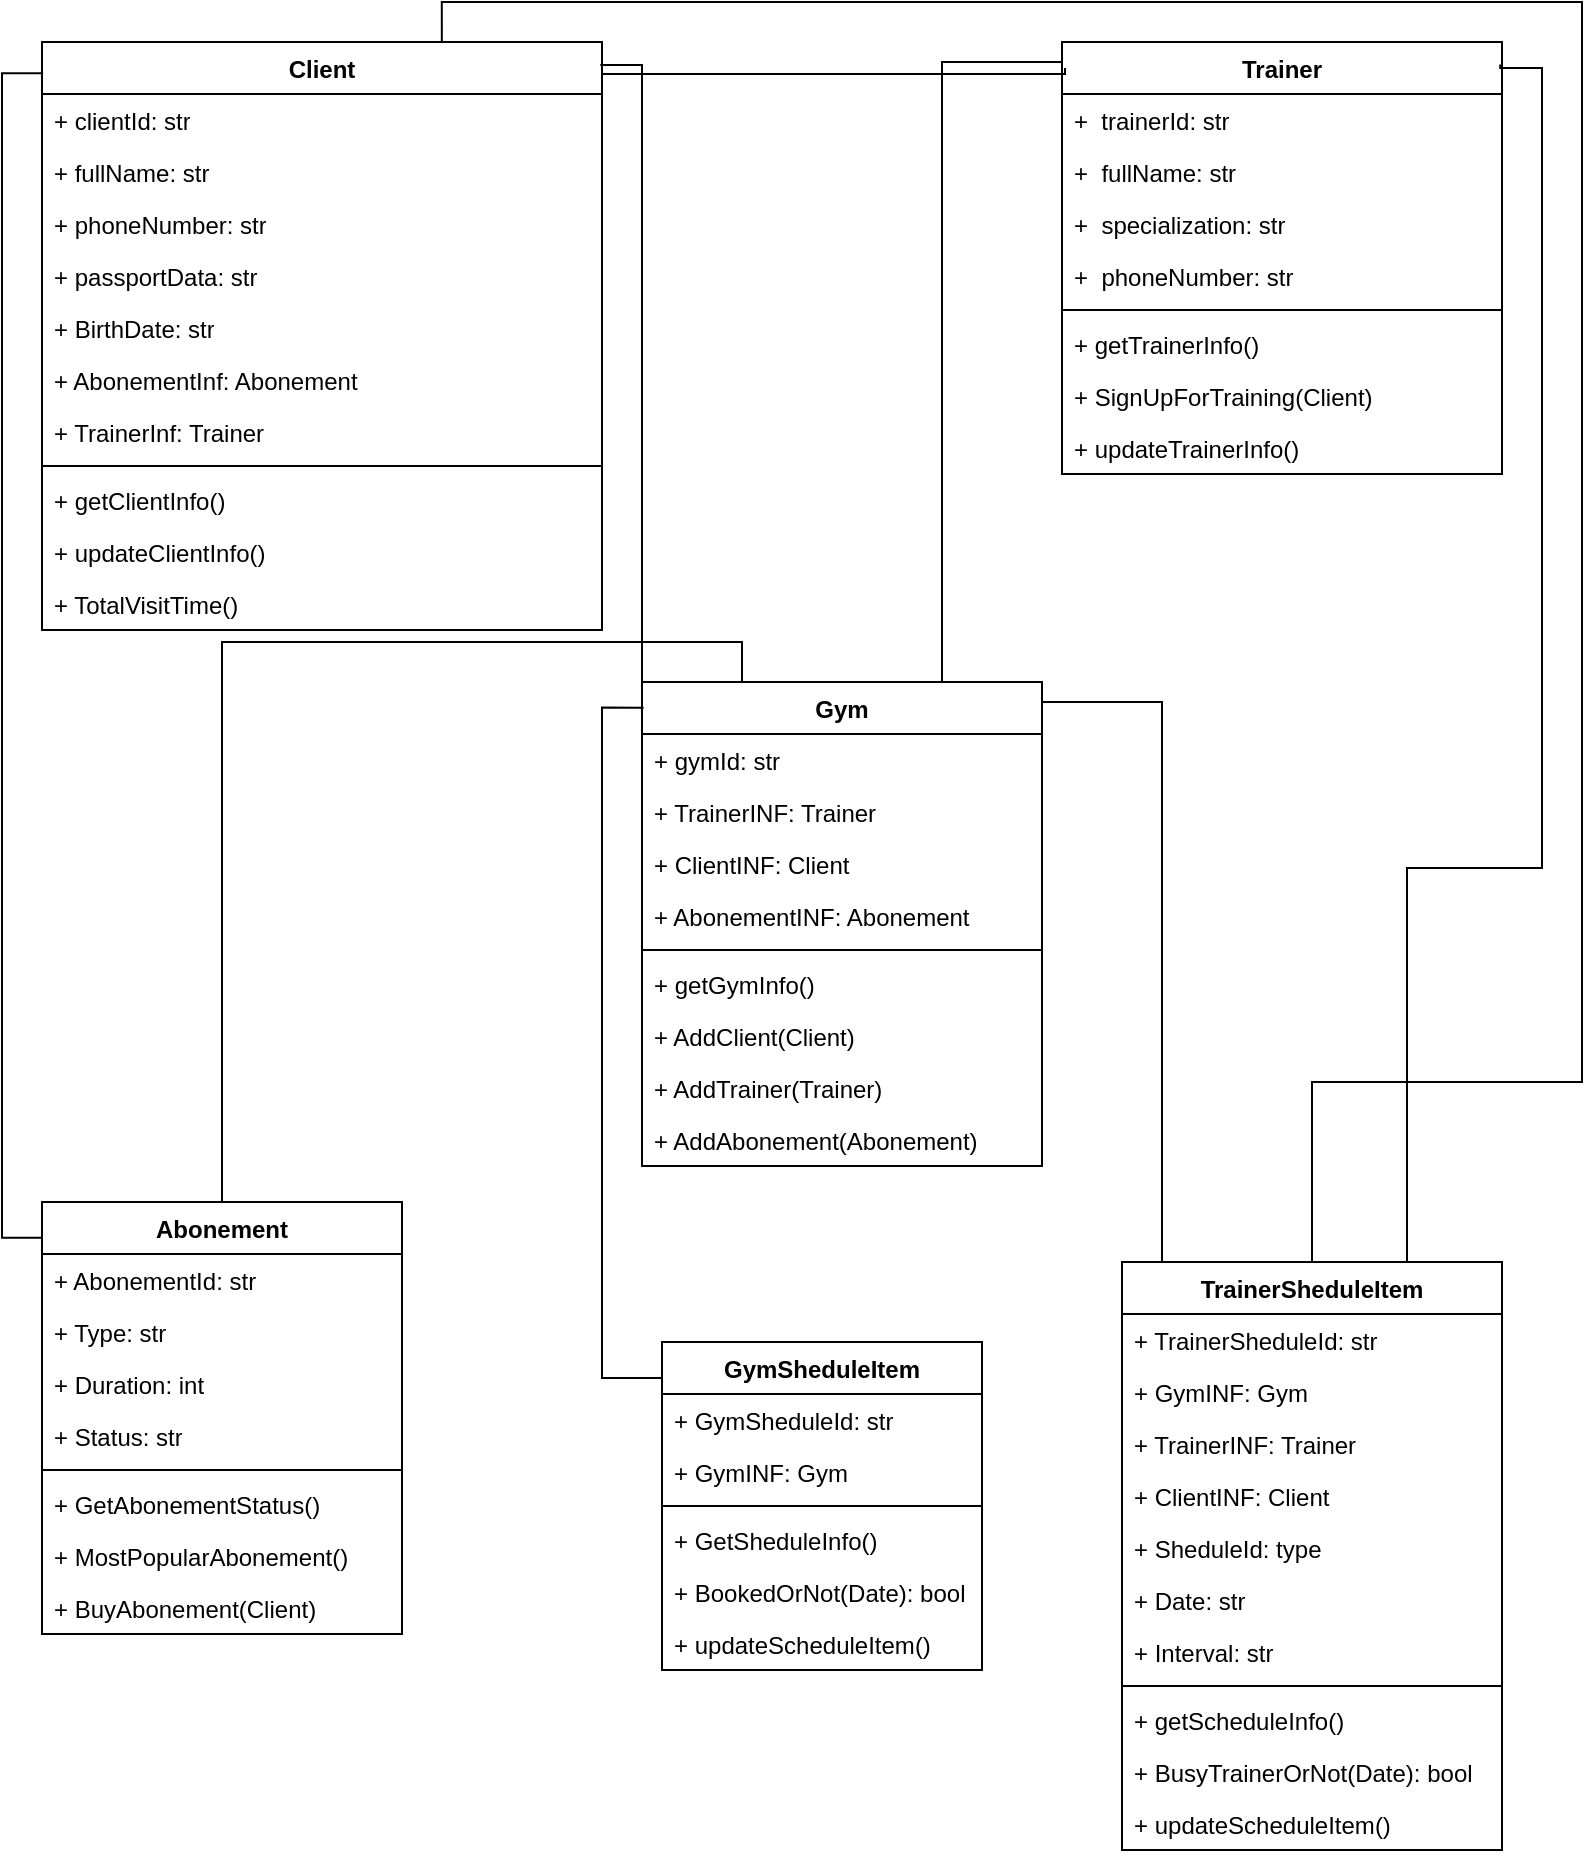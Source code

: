 <mxfile version="24.8.3">
  <diagram name="Страница — 1" id="o10jkfjnJLPMVUo0bZ9g">
    <mxGraphModel dx="1313" dy="709" grid="1" gridSize="10" guides="1" tooltips="1" connect="1" arrows="1" fold="1" page="1" pageScale="1" pageWidth="827" pageHeight="1169" math="0" shadow="0">
      <root>
        <mxCell id="0" />
        <mxCell id="1" parent="0" />
        <mxCell id="3WdKJ2-A0EZIa-9EbymD-1" value="Client" style="swimlane;fontStyle=1;align=center;verticalAlign=top;childLayout=stackLayout;horizontal=1;startSize=26;horizontalStack=0;resizeParent=1;resizeParentMax=0;resizeLast=0;collapsible=1;marginBottom=0;whiteSpace=wrap;html=1;" vertex="1" parent="1">
          <mxGeometry x="50" y="50" width="280" height="294" as="geometry" />
        </mxCell>
        <mxCell id="3WdKJ2-A0EZIa-9EbymD-2" value="+ clientId: str" style="text;strokeColor=none;fillColor=none;align=left;verticalAlign=top;spacingLeft=4;spacingRight=4;overflow=hidden;rotatable=0;points=[[0,0.5],[1,0.5]];portConstraint=eastwest;whiteSpace=wrap;html=1;" vertex="1" parent="3WdKJ2-A0EZIa-9EbymD-1">
          <mxGeometry y="26" width="280" height="26" as="geometry" />
        </mxCell>
        <mxCell id="3WdKJ2-A0EZIa-9EbymD-5" value="+ fullName: str" style="text;strokeColor=none;fillColor=none;align=left;verticalAlign=top;spacingLeft=4;spacingRight=4;overflow=hidden;rotatable=0;points=[[0,0.5],[1,0.5]];portConstraint=eastwest;whiteSpace=wrap;html=1;" vertex="1" parent="3WdKJ2-A0EZIa-9EbymD-1">
          <mxGeometry y="52" width="280" height="26" as="geometry" />
        </mxCell>
        <mxCell id="3WdKJ2-A0EZIa-9EbymD-6" value="+ phoneNumber: str" style="text;strokeColor=none;fillColor=none;align=left;verticalAlign=top;spacingLeft=4;spacingRight=4;overflow=hidden;rotatable=0;points=[[0,0.5],[1,0.5]];portConstraint=eastwest;whiteSpace=wrap;html=1;" vertex="1" parent="3WdKJ2-A0EZIa-9EbymD-1">
          <mxGeometry y="78" width="280" height="26" as="geometry" />
        </mxCell>
        <mxCell id="3WdKJ2-A0EZIa-9EbymD-7" value="+ passportData: str" style="text;strokeColor=none;fillColor=none;align=left;verticalAlign=top;spacingLeft=4;spacingRight=4;overflow=hidden;rotatable=0;points=[[0,0.5],[1,0.5]];portConstraint=eastwest;whiteSpace=wrap;html=1;" vertex="1" parent="3WdKJ2-A0EZIa-9EbymD-1">
          <mxGeometry y="104" width="280" height="26" as="geometry" />
        </mxCell>
        <mxCell id="3WdKJ2-A0EZIa-9EbymD-8" value="+ BirthDate: str" style="text;strokeColor=none;fillColor=none;align=left;verticalAlign=top;spacingLeft=4;spacingRight=4;overflow=hidden;rotatable=0;points=[[0,0.5],[1,0.5]];portConstraint=eastwest;whiteSpace=wrap;html=1;" vertex="1" parent="3WdKJ2-A0EZIa-9EbymD-1">
          <mxGeometry y="130" width="280" height="26" as="geometry" />
        </mxCell>
        <mxCell id="3WdKJ2-A0EZIa-9EbymD-11" value="+ AbonementInf: Abonement" style="text;strokeColor=none;fillColor=none;align=left;verticalAlign=top;spacingLeft=4;spacingRight=4;overflow=hidden;rotatable=0;points=[[0,0.5],[1,0.5]];portConstraint=eastwest;whiteSpace=wrap;html=1;" vertex="1" parent="3WdKJ2-A0EZIa-9EbymD-1">
          <mxGeometry y="156" width="280" height="26" as="geometry" />
        </mxCell>
        <mxCell id="3WdKJ2-A0EZIa-9EbymD-16" value="+ TrainerInf: Trainer" style="text;strokeColor=none;fillColor=none;align=left;verticalAlign=top;spacingLeft=4;spacingRight=4;overflow=hidden;rotatable=0;points=[[0,0.5],[1,0.5]];portConstraint=eastwest;whiteSpace=wrap;html=1;" vertex="1" parent="3WdKJ2-A0EZIa-9EbymD-1">
          <mxGeometry y="182" width="280" height="26" as="geometry" />
        </mxCell>
        <mxCell id="3WdKJ2-A0EZIa-9EbymD-3" value="" style="line;strokeWidth=1;fillColor=none;align=left;verticalAlign=middle;spacingTop=-1;spacingLeft=3;spacingRight=3;rotatable=0;labelPosition=right;points=[];portConstraint=eastwest;strokeColor=inherit;" vertex="1" parent="3WdKJ2-A0EZIa-9EbymD-1">
          <mxGeometry y="208" width="280" height="8" as="geometry" />
        </mxCell>
        <mxCell id="3WdKJ2-A0EZIa-9EbymD-4" value="+&amp;nbsp;&lt;span style=&quot;background-color: transparent; color: inherit; font-family: inherit; font-size: inherit; font-weight: inherit;&quot;&gt;getClientInfo()&lt;/span&gt;" style="text;strokeColor=none;fillColor=none;align=left;verticalAlign=top;spacingLeft=4;spacingRight=4;overflow=hidden;rotatable=0;points=[[0,0.5],[1,0.5]];portConstraint=eastwest;whiteSpace=wrap;html=1;" vertex="1" parent="3WdKJ2-A0EZIa-9EbymD-1">
          <mxGeometry y="216" width="280" height="26" as="geometry" />
        </mxCell>
        <mxCell id="3WdKJ2-A0EZIa-9EbymD-10" value="+&amp;nbsp;&lt;span style=&quot;background-color: transparent; color: inherit; font-family: inherit; font-size: inherit; font-weight: inherit;&quot;&gt;updateClientInfo()&lt;/span&gt;" style="text;strokeColor=none;fillColor=none;align=left;verticalAlign=top;spacingLeft=4;spacingRight=4;overflow=hidden;rotatable=0;points=[[0,0.5],[1,0.5]];portConstraint=eastwest;whiteSpace=wrap;html=1;" vertex="1" parent="3WdKJ2-A0EZIa-9EbymD-1">
          <mxGeometry y="242" width="280" height="26" as="geometry" />
        </mxCell>
        <mxCell id="3WdKJ2-A0EZIa-9EbymD-42" value="+ TotalVisitTime&lt;span style=&quot;background-color: transparent; color: inherit; font-family: inherit; font-size: inherit; font-weight: inherit;&quot;&gt;()&lt;/span&gt;" style="text;strokeColor=none;fillColor=none;align=left;verticalAlign=top;spacingLeft=4;spacingRight=4;overflow=hidden;rotatable=0;points=[[0,0.5],[1,0.5]];portConstraint=eastwest;whiteSpace=wrap;html=1;" vertex="1" parent="3WdKJ2-A0EZIa-9EbymD-1">
          <mxGeometry y="268" width="280" height="26" as="geometry" />
        </mxCell>
        <mxCell id="3WdKJ2-A0EZIa-9EbymD-68" style="edgeStyle=orthogonalEdgeStyle;rounded=0;orthogonalLoop=1;jettySize=auto;html=1;exitX=0.25;exitY=0;exitDx=0;exitDy=0;entryX=0.5;entryY=0;entryDx=0;entryDy=0;endArrow=none;endFill=0;" edge="1" parent="1" source="3WdKJ2-A0EZIa-9EbymD-12" target="3WdKJ2-A0EZIa-9EbymD-33">
          <mxGeometry relative="1" as="geometry" />
        </mxCell>
        <mxCell id="3WdKJ2-A0EZIa-9EbymD-72" style="edgeStyle=orthogonalEdgeStyle;rounded=0;orthogonalLoop=1;jettySize=auto;html=1;exitX=0.75;exitY=0;exitDx=0;exitDy=0;endArrow=none;endFill=0;" edge="1" parent="1" source="3WdKJ2-A0EZIa-9EbymD-12">
          <mxGeometry relative="1" as="geometry">
            <mxPoint x="560" y="60" as="targetPoint" />
            <Array as="points">
              <mxPoint x="500" y="60" />
            </Array>
          </mxGeometry>
        </mxCell>
        <mxCell id="3WdKJ2-A0EZIa-9EbymD-12" value="Gym" style="swimlane;fontStyle=1;align=center;verticalAlign=top;childLayout=stackLayout;horizontal=1;startSize=26;horizontalStack=0;resizeParent=1;resizeParentMax=0;resizeLast=0;collapsible=1;marginBottom=0;whiteSpace=wrap;html=1;" vertex="1" parent="1">
          <mxGeometry x="350" y="370" width="200" height="242" as="geometry" />
        </mxCell>
        <mxCell id="3WdKJ2-A0EZIa-9EbymD-28" value="+ gymId: str" style="text;strokeColor=none;fillColor=none;align=left;verticalAlign=top;spacingLeft=4;spacingRight=4;overflow=hidden;rotatable=0;points=[[0,0.5],[1,0.5]];portConstraint=eastwest;whiteSpace=wrap;html=1;" vertex="1" parent="3WdKJ2-A0EZIa-9EbymD-12">
          <mxGeometry y="26" width="200" height="26" as="geometry" />
        </mxCell>
        <mxCell id="3WdKJ2-A0EZIa-9EbymD-13" value="+ TrainerINF: Trainer" style="text;strokeColor=none;fillColor=none;align=left;verticalAlign=top;spacingLeft=4;spacingRight=4;overflow=hidden;rotatable=0;points=[[0,0.5],[1,0.5]];portConstraint=eastwest;whiteSpace=wrap;html=1;" vertex="1" parent="3WdKJ2-A0EZIa-9EbymD-12">
          <mxGeometry y="52" width="200" height="26" as="geometry" />
        </mxCell>
        <mxCell id="3WdKJ2-A0EZIa-9EbymD-27" value="+ ClientINF: Client" style="text;strokeColor=none;fillColor=none;align=left;verticalAlign=top;spacingLeft=4;spacingRight=4;overflow=hidden;rotatable=0;points=[[0,0.5],[1,0.5]];portConstraint=eastwest;whiteSpace=wrap;html=1;" vertex="1" parent="3WdKJ2-A0EZIa-9EbymD-12">
          <mxGeometry y="78" width="200" height="26" as="geometry" />
        </mxCell>
        <mxCell id="3WdKJ2-A0EZIa-9EbymD-26" value="+ AbonementINF: Abonement" style="text;strokeColor=none;fillColor=none;align=left;verticalAlign=top;spacingLeft=4;spacingRight=4;overflow=hidden;rotatable=0;points=[[0,0.5],[1,0.5]];portConstraint=eastwest;whiteSpace=wrap;html=1;" vertex="1" parent="3WdKJ2-A0EZIa-9EbymD-12">
          <mxGeometry y="104" width="200" height="26" as="geometry" />
        </mxCell>
        <mxCell id="3WdKJ2-A0EZIa-9EbymD-14" value="" style="line;strokeWidth=1;fillColor=none;align=left;verticalAlign=middle;spacingTop=-1;spacingLeft=3;spacingRight=3;rotatable=0;labelPosition=right;points=[];portConstraint=eastwest;strokeColor=inherit;" vertex="1" parent="3WdKJ2-A0EZIa-9EbymD-12">
          <mxGeometry y="130" width="200" height="8" as="geometry" />
        </mxCell>
        <mxCell id="3WdKJ2-A0EZIa-9EbymD-15" value="+&amp;nbsp;&lt;span style=&quot;background-color: transparent; color: inherit; font-family: inherit; font-size: inherit; font-weight: inherit;&quot;&gt;getGymInfo()&lt;/span&gt;" style="text;strokeColor=none;fillColor=none;align=left;verticalAlign=top;spacingLeft=4;spacingRight=4;overflow=hidden;rotatable=0;points=[[0,0.5],[1,0.5]];portConstraint=eastwest;whiteSpace=wrap;html=1;" vertex="1" parent="3WdKJ2-A0EZIa-9EbymD-12">
          <mxGeometry y="138" width="200" height="26" as="geometry" />
        </mxCell>
        <mxCell id="3WdKJ2-A0EZIa-9EbymD-29" value="+ AddClient&lt;span style=&quot;background-color: transparent; color: inherit; font-family: inherit; font-size: inherit; font-weight: inherit;&quot;&gt;(Client)&lt;/span&gt;" style="text;strokeColor=none;fillColor=none;align=left;verticalAlign=top;spacingLeft=4;spacingRight=4;overflow=hidden;rotatable=0;points=[[0,0.5],[1,0.5]];portConstraint=eastwest;whiteSpace=wrap;html=1;" vertex="1" parent="3WdKJ2-A0EZIa-9EbymD-12">
          <mxGeometry y="164" width="200" height="26" as="geometry" />
        </mxCell>
        <mxCell id="3WdKJ2-A0EZIa-9EbymD-31" value="+ AddTrainer&lt;span style=&quot;color: inherit; font-family: inherit; font-size: inherit; font-weight: inherit; background-color: transparent;&quot;&gt;(Trainer)&lt;/span&gt;" style="text;strokeColor=none;fillColor=none;align=left;verticalAlign=top;spacingLeft=4;spacingRight=4;overflow=hidden;rotatable=0;points=[[0,0.5],[1,0.5]];portConstraint=eastwest;whiteSpace=wrap;html=1;" vertex="1" parent="3WdKJ2-A0EZIa-9EbymD-12">
          <mxGeometry y="190" width="200" height="26" as="geometry" />
        </mxCell>
        <mxCell id="3WdKJ2-A0EZIa-9EbymD-30" value="+ AddAbonement&lt;span style=&quot;background-color: transparent; color: inherit; font-family: inherit; font-size: inherit; font-weight: inherit;&quot;&gt;(Abonement)&lt;/span&gt;" style="text;strokeColor=none;fillColor=none;align=left;verticalAlign=top;spacingLeft=4;spacingRight=4;overflow=hidden;rotatable=0;points=[[0,0.5],[1,0.5]];portConstraint=eastwest;whiteSpace=wrap;html=1;" vertex="1" parent="3WdKJ2-A0EZIa-9EbymD-12">
          <mxGeometry y="216" width="200" height="26" as="geometry" />
        </mxCell>
        <mxCell id="3WdKJ2-A0EZIa-9EbymD-17" value="Trainer" style="swimlane;fontStyle=1;align=center;verticalAlign=top;childLayout=stackLayout;horizontal=1;startSize=26;horizontalStack=0;resizeParent=1;resizeParentMax=0;resizeLast=0;collapsible=1;marginBottom=0;whiteSpace=wrap;html=1;" vertex="1" parent="1">
          <mxGeometry x="560" y="50" width="220" height="216" as="geometry" />
        </mxCell>
        <mxCell id="3WdKJ2-A0EZIa-9EbymD-18" value="+&amp;nbsp;&lt;span style=&quot;background-color: transparent; color: inherit; font-family: inherit; font-size: inherit; font-weight: inherit;&quot;&gt; trainerId&lt;/span&gt;&lt;span style=&quot;background-color: initial;&quot;&gt;: str&lt;/span&gt;" style="text;strokeColor=none;fillColor=none;align=left;verticalAlign=top;spacingLeft=4;spacingRight=4;overflow=hidden;rotatable=0;points=[[0,0.5],[1,0.5]];portConstraint=eastwest;whiteSpace=wrap;html=1;" vertex="1" parent="3WdKJ2-A0EZIa-9EbymD-17">
          <mxGeometry y="26" width="220" height="26" as="geometry" />
        </mxCell>
        <mxCell id="3WdKJ2-A0EZIa-9EbymD-21" value="+&amp;nbsp;&lt;span style=&quot;background-color: transparent; color: inherit; font-family: inherit; font-size: inherit; font-weight: inherit;&quot;&gt;&amp;nbsp;&lt;/span&gt;&lt;span style=&quot;background-color: transparent; color: inherit; font-family: inherit; font-size: inherit; font-weight: inherit;&quot;&gt;fullName&lt;/span&gt;&lt;span style=&quot;background-color: initial;&quot;&gt;: str&lt;/span&gt;" style="text;strokeColor=none;fillColor=none;align=left;verticalAlign=top;spacingLeft=4;spacingRight=4;overflow=hidden;rotatable=0;points=[[0,0.5],[1,0.5]];portConstraint=eastwest;whiteSpace=wrap;html=1;" vertex="1" parent="3WdKJ2-A0EZIa-9EbymD-17">
          <mxGeometry y="52" width="220" height="26" as="geometry" />
        </mxCell>
        <mxCell id="3WdKJ2-A0EZIa-9EbymD-22" value="+&amp;nbsp;&lt;span style=&quot;background-color: transparent; color: inherit; font-family: inherit; font-size: inherit; font-weight: inherit;&quot;&gt;&amp;nbsp;&lt;/span&gt;&lt;span style=&quot;background-color: transparent; color: inherit; font-family: inherit; font-size: inherit; font-weight: inherit;&quot;&gt;specialization&lt;/span&gt;&lt;span style=&quot;background-color: initial;&quot;&gt;: str&lt;/span&gt;" style="text;strokeColor=none;fillColor=none;align=left;verticalAlign=top;spacingLeft=4;spacingRight=4;overflow=hidden;rotatable=0;points=[[0,0.5],[1,0.5]];portConstraint=eastwest;whiteSpace=wrap;html=1;" vertex="1" parent="3WdKJ2-A0EZIa-9EbymD-17">
          <mxGeometry y="78" width="220" height="26" as="geometry" />
        </mxCell>
        <mxCell id="3WdKJ2-A0EZIa-9EbymD-23" value="+&amp;nbsp;&lt;span style=&quot;background-color: transparent; color: inherit; font-family: inherit; font-size: inherit; font-weight: inherit;&quot;&gt;&amp;nbsp;&lt;/span&gt;&lt;span style=&quot;background-color: transparent; color: inherit; font-family: inherit; font-size: inherit; font-weight: inherit;&quot;&gt;phoneNumber&lt;/span&gt;&lt;span style=&quot;background-color: initial;&quot;&gt;: str&lt;/span&gt;" style="text;strokeColor=none;fillColor=none;align=left;verticalAlign=top;spacingLeft=4;spacingRight=4;overflow=hidden;rotatable=0;points=[[0,0.5],[1,0.5]];portConstraint=eastwest;whiteSpace=wrap;html=1;" vertex="1" parent="3WdKJ2-A0EZIa-9EbymD-17">
          <mxGeometry y="104" width="220" height="26" as="geometry" />
        </mxCell>
        <mxCell id="3WdKJ2-A0EZIa-9EbymD-19" value="" style="line;strokeWidth=1;fillColor=none;align=left;verticalAlign=middle;spacingTop=-1;spacingLeft=3;spacingRight=3;rotatable=0;labelPosition=right;points=[];portConstraint=eastwest;strokeColor=inherit;" vertex="1" parent="3WdKJ2-A0EZIa-9EbymD-17">
          <mxGeometry y="130" width="220" height="8" as="geometry" />
        </mxCell>
        <mxCell id="3WdKJ2-A0EZIa-9EbymD-20" value="+&amp;nbsp;&lt;span style=&quot;background-color: transparent; color: inherit; font-family: inherit; font-size: inherit; font-weight: inherit;&quot;&gt;getTrainerInfo()&lt;/span&gt;" style="text;strokeColor=none;fillColor=none;align=left;verticalAlign=top;spacingLeft=4;spacingRight=4;overflow=hidden;rotatable=0;points=[[0,0.5],[1,0.5]];portConstraint=eastwest;whiteSpace=wrap;html=1;" vertex="1" parent="3WdKJ2-A0EZIa-9EbymD-17">
          <mxGeometry y="138" width="220" height="26" as="geometry" />
        </mxCell>
        <mxCell id="3WdKJ2-A0EZIa-9EbymD-24" value="+ SignUpForTraining(Client)" style="text;strokeColor=none;fillColor=none;align=left;verticalAlign=top;spacingLeft=4;spacingRight=4;overflow=hidden;rotatable=0;points=[[0,0.5],[1,0.5]];portConstraint=eastwest;whiteSpace=wrap;html=1;" vertex="1" parent="3WdKJ2-A0EZIa-9EbymD-17">
          <mxGeometry y="164" width="220" height="26" as="geometry" />
        </mxCell>
        <mxCell id="3WdKJ2-A0EZIa-9EbymD-25" value="+&amp;nbsp;&lt;span style=&quot;background-color: transparent; color: inherit; font-family: inherit; font-size: inherit; font-weight: inherit;&quot;&gt;updateTrainerInfo()&lt;/span&gt;" style="text;strokeColor=none;fillColor=none;align=left;verticalAlign=top;spacingLeft=4;spacingRight=4;overflow=hidden;rotatable=0;points=[[0,0.5],[1,0.5]];portConstraint=eastwest;whiteSpace=wrap;html=1;" vertex="1" parent="3WdKJ2-A0EZIa-9EbymD-17">
          <mxGeometry y="190" width="220" height="26" as="geometry" />
        </mxCell>
        <mxCell id="3WdKJ2-A0EZIa-9EbymD-33" value="Abonement" style="swimlane;fontStyle=1;align=center;verticalAlign=top;childLayout=stackLayout;horizontal=1;startSize=26;horizontalStack=0;resizeParent=1;resizeParentMax=0;resizeLast=0;collapsible=1;marginBottom=0;whiteSpace=wrap;html=1;" vertex="1" parent="1">
          <mxGeometry x="50" y="630" width="180" height="216" as="geometry" />
        </mxCell>
        <mxCell id="3WdKJ2-A0EZIa-9EbymD-34" value="+ AbonementId: str" style="text;strokeColor=none;fillColor=none;align=left;verticalAlign=top;spacingLeft=4;spacingRight=4;overflow=hidden;rotatable=0;points=[[0,0.5],[1,0.5]];portConstraint=eastwest;whiteSpace=wrap;html=1;" vertex="1" parent="3WdKJ2-A0EZIa-9EbymD-33">
          <mxGeometry y="26" width="180" height="26" as="geometry" />
        </mxCell>
        <mxCell id="3WdKJ2-A0EZIa-9EbymD-37" value="+ Type&lt;span style=&quot;color: rgba(0, 0, 0, 0); font-family: monospace; font-size: 0px; text-wrap: nowrap;&quot;&gt;%3CmxGraphModel%3E%3Croot%3E%3CmxCell%20id%3D%220%22%2F%3E%3CmxCell%20id%3D%221%22%20parent%3D%220%22%2F%3E%3CmxCell%20id%3D%222%22%20value%3D%22%2B%20AbonementId%3A%20str%22%20style%3D%22text%3BstrokeColor%3Dnone%3BfillColor%3Dnone%3Balign%3Dleft%3BverticalAlign%3Dtop%3BspacingLeft%3D4%3BspacingRight%3D4%3Boverflow%3Dhidden%3Brotatable%3D0%3Bpoints%3D%5B%5B0%2C0.5%5D%2C%5B1%2C0.5%5D%5D%3BportConstraint%3Deastwest%3BwhiteSpace%3Dwrap%3Bhtml%3D1%3B%22%20vertex%3D%221%22%20parent%3D%221%22%3E%3CmxGeometry%20x%3D%22160%22%20y%3D%22596%22%20width%3D%22160%22%20height%3D%2226%22%20as%3D%22geometry%22%2F%3E%3C%2FmxCell%3E%3C%2Froot%3E%3C%2FmxGraphModel%3E&lt;/span&gt;: str" style="text;strokeColor=none;fillColor=none;align=left;verticalAlign=top;spacingLeft=4;spacingRight=4;overflow=hidden;rotatable=0;points=[[0,0.5],[1,0.5]];portConstraint=eastwest;whiteSpace=wrap;html=1;" vertex="1" parent="3WdKJ2-A0EZIa-9EbymD-33">
          <mxGeometry y="52" width="180" height="26" as="geometry" />
        </mxCell>
        <mxCell id="3WdKJ2-A0EZIa-9EbymD-38" value="+ Duration: int" style="text;strokeColor=none;fillColor=none;align=left;verticalAlign=top;spacingLeft=4;spacingRight=4;overflow=hidden;rotatable=0;points=[[0,0.5],[1,0.5]];portConstraint=eastwest;whiteSpace=wrap;html=1;" vertex="1" parent="3WdKJ2-A0EZIa-9EbymD-33">
          <mxGeometry y="78" width="180" height="26" as="geometry" />
        </mxCell>
        <mxCell id="3WdKJ2-A0EZIa-9EbymD-39" value="+ Status: str" style="text;strokeColor=none;fillColor=none;align=left;verticalAlign=top;spacingLeft=4;spacingRight=4;overflow=hidden;rotatable=0;points=[[0,0.5],[1,0.5]];portConstraint=eastwest;whiteSpace=wrap;html=1;" vertex="1" parent="3WdKJ2-A0EZIa-9EbymD-33">
          <mxGeometry y="104" width="180" height="26" as="geometry" />
        </mxCell>
        <mxCell id="3WdKJ2-A0EZIa-9EbymD-35" value="" style="line;strokeWidth=1;fillColor=none;align=left;verticalAlign=middle;spacingTop=-1;spacingLeft=3;spacingRight=3;rotatable=0;labelPosition=right;points=[];portConstraint=eastwest;strokeColor=inherit;" vertex="1" parent="3WdKJ2-A0EZIa-9EbymD-33">
          <mxGeometry y="130" width="180" height="8" as="geometry" />
        </mxCell>
        <mxCell id="3WdKJ2-A0EZIa-9EbymD-36" value="+ GetAbonementStatus()" style="text;strokeColor=none;fillColor=none;align=left;verticalAlign=top;spacingLeft=4;spacingRight=4;overflow=hidden;rotatable=0;points=[[0,0.5],[1,0.5]];portConstraint=eastwest;whiteSpace=wrap;html=1;" vertex="1" parent="3WdKJ2-A0EZIa-9EbymD-33">
          <mxGeometry y="138" width="180" height="26" as="geometry" />
        </mxCell>
        <mxCell id="3WdKJ2-A0EZIa-9EbymD-40" value="+ MostPopularAbonement()" style="text;strokeColor=none;fillColor=none;align=left;verticalAlign=top;spacingLeft=4;spacingRight=4;overflow=hidden;rotatable=0;points=[[0,0.5],[1,0.5]];portConstraint=eastwest;whiteSpace=wrap;html=1;" vertex="1" parent="3WdKJ2-A0EZIa-9EbymD-33">
          <mxGeometry y="164" width="180" height="26" as="geometry" />
        </mxCell>
        <mxCell id="3WdKJ2-A0EZIa-9EbymD-41" value="+ BuyAbonement(Client)" style="text;strokeColor=none;fillColor=none;align=left;verticalAlign=top;spacingLeft=4;spacingRight=4;overflow=hidden;rotatable=0;points=[[0,0.5],[1,0.5]];portConstraint=eastwest;whiteSpace=wrap;html=1;" vertex="1" parent="3WdKJ2-A0EZIa-9EbymD-33">
          <mxGeometry y="190" width="180" height="26" as="geometry" />
        </mxCell>
        <mxCell id="3WdKJ2-A0EZIa-9EbymD-69" style="edgeStyle=orthogonalEdgeStyle;rounded=0;orthogonalLoop=1;jettySize=auto;html=1;exitX=0;exitY=0;exitDx=0;exitDy=0;entryX=1;entryY=0;entryDx=0;entryDy=0;endArrow=none;endFill=0;" edge="1" parent="1" source="3WdKJ2-A0EZIa-9EbymD-43" target="3WdKJ2-A0EZIa-9EbymD-12">
          <mxGeometry relative="1" as="geometry">
            <Array as="points">
              <mxPoint x="610" y="660" />
              <mxPoint x="610" y="380" />
              <mxPoint x="550" y="380" />
            </Array>
          </mxGeometry>
        </mxCell>
        <mxCell id="3WdKJ2-A0EZIa-9EbymD-71" style="edgeStyle=orthogonalEdgeStyle;rounded=0;orthogonalLoop=1;jettySize=auto;html=1;exitX=0.75;exitY=0;exitDx=0;exitDy=0;endArrow=none;endFill=0;entryX=0.996;entryY=0.052;entryDx=0;entryDy=0;entryPerimeter=0;" edge="1" parent="1" source="3WdKJ2-A0EZIa-9EbymD-43" target="3WdKJ2-A0EZIa-9EbymD-17">
          <mxGeometry relative="1" as="geometry">
            <mxPoint x="810" y="60" as="targetPoint" />
            <Array as="points">
              <mxPoint x="733" y="463" />
              <mxPoint x="800" y="463" />
              <mxPoint x="800" y="63" />
              <mxPoint x="779" y="63" />
            </Array>
          </mxGeometry>
        </mxCell>
        <mxCell id="3WdKJ2-A0EZIa-9EbymD-43" value="TrainerSheduleItem" style="swimlane;fontStyle=1;align=center;verticalAlign=top;childLayout=stackLayout;horizontal=1;startSize=26;horizontalStack=0;resizeParent=1;resizeParentMax=0;resizeLast=0;collapsible=1;marginBottom=0;whiteSpace=wrap;html=1;" vertex="1" parent="1">
          <mxGeometry x="590" y="660" width="190" height="294" as="geometry" />
        </mxCell>
        <mxCell id="3WdKJ2-A0EZIa-9EbymD-47" value="+ TrainerSheduleId: str" style="text;strokeColor=none;fillColor=none;align=left;verticalAlign=top;spacingLeft=4;spacingRight=4;overflow=hidden;rotatable=0;points=[[0,0.5],[1,0.5]];portConstraint=eastwest;whiteSpace=wrap;html=1;" vertex="1" parent="3WdKJ2-A0EZIa-9EbymD-43">
          <mxGeometry y="26" width="190" height="26" as="geometry" />
        </mxCell>
        <mxCell id="3WdKJ2-A0EZIa-9EbymD-50" value="+ GymINF: Gym" style="text;strokeColor=none;fillColor=none;align=left;verticalAlign=top;spacingLeft=4;spacingRight=4;overflow=hidden;rotatable=0;points=[[0,0.5],[1,0.5]];portConstraint=eastwest;whiteSpace=wrap;html=1;" vertex="1" parent="3WdKJ2-A0EZIa-9EbymD-43">
          <mxGeometry y="52" width="190" height="26" as="geometry" />
        </mxCell>
        <mxCell id="3WdKJ2-A0EZIa-9EbymD-49" value="+ TrainerINF: Trainer" style="text;strokeColor=none;fillColor=none;align=left;verticalAlign=top;spacingLeft=4;spacingRight=4;overflow=hidden;rotatable=0;points=[[0,0.5],[1,0.5]];portConstraint=eastwest;whiteSpace=wrap;html=1;" vertex="1" parent="3WdKJ2-A0EZIa-9EbymD-43">
          <mxGeometry y="78" width="190" height="26" as="geometry" />
        </mxCell>
        <mxCell id="3WdKJ2-A0EZIa-9EbymD-48" value="+ ClientINF: Client" style="text;strokeColor=none;fillColor=none;align=left;verticalAlign=top;spacingLeft=4;spacingRight=4;overflow=hidden;rotatable=0;points=[[0,0.5],[1,0.5]];portConstraint=eastwest;whiteSpace=wrap;html=1;" vertex="1" parent="3WdKJ2-A0EZIa-9EbymD-43">
          <mxGeometry y="104" width="190" height="26" as="geometry" />
        </mxCell>
        <mxCell id="3WdKJ2-A0EZIa-9EbymD-44" value="+ SheduleId: type" style="text;strokeColor=none;fillColor=none;align=left;verticalAlign=top;spacingLeft=4;spacingRight=4;overflow=hidden;rotatable=0;points=[[0,0.5],[1,0.5]];portConstraint=eastwest;whiteSpace=wrap;html=1;" vertex="1" parent="3WdKJ2-A0EZIa-9EbymD-43">
          <mxGeometry y="130" width="190" height="26" as="geometry" />
        </mxCell>
        <mxCell id="3WdKJ2-A0EZIa-9EbymD-51" value="+ Date: str&lt;span style=&quot;color: rgba(0, 0, 0, 0); font-family: monospace; font-size: 0px; text-wrap: nowrap;&quot;&gt;%3CmxGraphModel%3E%3Croot%3E%3CmxCell%20id%3D%220%22%2F%3E%3CmxCell%20id%3D%221%22%20parent%3D%220%22%2F%3E%3CmxCell%20id%3D%222%22%20value%3D%22%2B%20SheduleId%3A%20type%22%20style%3D%22text%3BstrokeColor%3Dnone%3BfillColor%3Dnone%3Balign%3Dleft%3BverticalAlign%3Dtop%3BspacingLeft%3D4%3BspacingRight%3D4%3Boverflow%3Dhidden%3Brotatable%3D0%3Bpoints%3D%5B%5B0%2C0.5%5D%2C%5B1%2C0.5%5D%5D%3BportConstraint%3Deastwest%3BwhiteSpace%3Dwrap%3Bhtml%3D1%3B%22%20vertex%3D%221%22%20parent%3D%221%22%3E%3CmxGeometry%20x%3D%22620%22%20y%3D%22750%22%20width%3D%22160%22%20height%3D%2226%22%20as%3D%22geometry%22%2F%3E%3C%2FmxCell%3E%3C%2Froot%3E%3C%2FmxGraphModel%3E&lt;/span&gt;&lt;span style=&quot;color: rgba(0, 0, 0, 0); font-family: monospace; font-size: 0px; text-wrap: nowrap;&quot;&gt;%3CmxGraphModel%3E%3Croot%3E%3CmxCell%20id%3D%220%22%2F%3E%3CmxCell%20id%3D%221%22%20parent%3D%220%22%2F%3E%3CmxCell%20id%3D%222%22%20value%3D%22%2B%20SheduleId%3A%20type%22%20style%3D%22text%3BstrokeColor%3Dnone%3BfillColor%3Dnone%3Balign%3Dleft%3BverticalAlign%3Dtop%3BspacingLeft%3D4%3BspacingRight%3D4%3Boverflow%3Dhidden%3Brotatable%3D0%3Bpoints%3D%5B%5B0%2C0.5%5D%2C%5B1%2C0.5%5D%5D%3BportConstraint%3Deastwest%3BwhiteSpace%3Dwrap%3Bhtml%3D1%3B%22%20vertex%3D%221%22%20parent%3D%221%22%3E%3CmxGeometry%20x%3D%22620%22%20y%3D%22750%22%20width%3D%22160%22%20height%3D%2226%22%20as%3D%22geometry%22%2F%3E%3C%2FmxCell%3E%3C%2Froot%3E%3C%2FmxGraphModel%3E&lt;/span&gt;" style="text;strokeColor=none;fillColor=none;align=left;verticalAlign=top;spacingLeft=4;spacingRight=4;overflow=hidden;rotatable=0;points=[[0,0.5],[1,0.5]];portConstraint=eastwest;whiteSpace=wrap;html=1;" vertex="1" parent="3WdKJ2-A0EZIa-9EbymD-43">
          <mxGeometry y="156" width="190" height="26" as="geometry" />
        </mxCell>
        <mxCell id="3WdKJ2-A0EZIa-9EbymD-52" value="+ Interval: str" style="text;strokeColor=none;fillColor=none;align=left;verticalAlign=top;spacingLeft=4;spacingRight=4;overflow=hidden;rotatable=0;points=[[0,0.5],[1,0.5]];portConstraint=eastwest;whiteSpace=wrap;html=1;" vertex="1" parent="3WdKJ2-A0EZIa-9EbymD-43">
          <mxGeometry y="182" width="190" height="26" as="geometry" />
        </mxCell>
        <mxCell id="3WdKJ2-A0EZIa-9EbymD-45" value="" style="line;strokeWidth=1;fillColor=none;align=left;verticalAlign=middle;spacingTop=-1;spacingLeft=3;spacingRight=3;rotatable=0;labelPosition=right;points=[];portConstraint=eastwest;strokeColor=inherit;" vertex="1" parent="3WdKJ2-A0EZIa-9EbymD-43">
          <mxGeometry y="208" width="190" height="8" as="geometry" />
        </mxCell>
        <mxCell id="3WdKJ2-A0EZIa-9EbymD-46" value="+&amp;nbsp;&lt;span style=&quot;background-color: transparent; color: inherit; font-family: inherit; font-size: inherit; font-weight: inherit;&quot;&gt;getScheduleInfo()&lt;/span&gt;" style="text;strokeColor=none;fillColor=none;align=left;verticalAlign=top;spacingLeft=4;spacingRight=4;overflow=hidden;rotatable=0;points=[[0,0.5],[1,0.5]];portConstraint=eastwest;whiteSpace=wrap;html=1;" vertex="1" parent="3WdKJ2-A0EZIa-9EbymD-43">
          <mxGeometry y="216" width="190" height="26" as="geometry" />
        </mxCell>
        <mxCell id="3WdKJ2-A0EZIa-9EbymD-53" value="+&amp;nbsp;&lt;span style=&quot;background-color: transparent; color: inherit; font-family: inherit; font-size: inherit; font-weight: inherit;&quot;&gt;BusyTrainerOrNot(Date): bool&lt;/span&gt;" style="text;strokeColor=none;fillColor=none;align=left;verticalAlign=top;spacingLeft=4;spacingRight=4;overflow=hidden;rotatable=0;points=[[0,0.5],[1,0.5]];portConstraint=eastwest;whiteSpace=wrap;html=1;" vertex="1" parent="3WdKJ2-A0EZIa-9EbymD-43">
          <mxGeometry y="242" width="190" height="26" as="geometry" />
        </mxCell>
        <mxCell id="3WdKJ2-A0EZIa-9EbymD-54" value="+&amp;nbsp;&lt;span style=&quot;background-color: transparent; color: inherit; font-family: inherit; font-size: inherit; font-weight: inherit;&quot;&gt;updateScheduleItem&lt;/span&gt;&lt;span style=&quot;background-color: transparent; color: inherit; font-family: inherit; font-size: inherit; font-weight: inherit;&quot;&gt;()&lt;/span&gt;" style="text;strokeColor=none;fillColor=none;align=left;verticalAlign=top;spacingLeft=4;spacingRight=4;overflow=hidden;rotatable=0;points=[[0,0.5],[1,0.5]];portConstraint=eastwest;whiteSpace=wrap;html=1;" vertex="1" parent="3WdKJ2-A0EZIa-9EbymD-43">
          <mxGeometry y="268" width="190" height="26" as="geometry" />
        </mxCell>
        <mxCell id="3WdKJ2-A0EZIa-9EbymD-55" value="GymSheduleItem" style="swimlane;fontStyle=1;align=center;verticalAlign=top;childLayout=stackLayout;horizontal=1;startSize=26;horizontalStack=0;resizeParent=1;resizeParentMax=0;resizeLast=0;collapsible=1;marginBottom=0;whiteSpace=wrap;html=1;" vertex="1" parent="1">
          <mxGeometry x="360" y="700" width="160" height="164" as="geometry" />
        </mxCell>
        <mxCell id="3WdKJ2-A0EZIa-9EbymD-56" value="+ GymSheduleId: str" style="text;strokeColor=none;fillColor=none;align=left;verticalAlign=top;spacingLeft=4;spacingRight=4;overflow=hidden;rotatable=0;points=[[0,0.5],[1,0.5]];portConstraint=eastwest;whiteSpace=wrap;html=1;" vertex="1" parent="3WdKJ2-A0EZIa-9EbymD-55">
          <mxGeometry y="26" width="160" height="26" as="geometry" />
        </mxCell>
        <mxCell id="3WdKJ2-A0EZIa-9EbymD-59" value="+ GymINF: Gym" style="text;strokeColor=none;fillColor=none;align=left;verticalAlign=top;spacingLeft=4;spacingRight=4;overflow=hidden;rotatable=0;points=[[0,0.5],[1,0.5]];portConstraint=eastwest;whiteSpace=wrap;html=1;" vertex="1" parent="3WdKJ2-A0EZIa-9EbymD-55">
          <mxGeometry y="52" width="160" height="26" as="geometry" />
        </mxCell>
        <mxCell id="3WdKJ2-A0EZIa-9EbymD-57" value="" style="line;strokeWidth=1;fillColor=none;align=left;verticalAlign=middle;spacingTop=-1;spacingLeft=3;spacingRight=3;rotatable=0;labelPosition=right;points=[];portConstraint=eastwest;strokeColor=inherit;" vertex="1" parent="3WdKJ2-A0EZIa-9EbymD-55">
          <mxGeometry y="78" width="160" height="8" as="geometry" />
        </mxCell>
        <mxCell id="3WdKJ2-A0EZIa-9EbymD-58" value="+ GetSheduleInfo()" style="text;strokeColor=none;fillColor=none;align=left;verticalAlign=top;spacingLeft=4;spacingRight=4;overflow=hidden;rotatable=0;points=[[0,0.5],[1,0.5]];portConstraint=eastwest;whiteSpace=wrap;html=1;" vertex="1" parent="3WdKJ2-A0EZIa-9EbymD-55">
          <mxGeometry y="86" width="160" height="26" as="geometry" />
        </mxCell>
        <mxCell id="3WdKJ2-A0EZIa-9EbymD-60" value="+&amp;nbsp;&lt;span style=&quot;color: inherit; font-family: inherit; font-size: inherit; font-weight: inherit; background-color: transparent;&quot;&gt;BookedOrNot(Date): bool&lt;/span&gt;" style="text;strokeColor=none;fillColor=none;align=left;verticalAlign=top;spacingLeft=4;spacingRight=4;overflow=hidden;rotatable=0;points=[[0,0.5],[1,0.5]];portConstraint=eastwest;whiteSpace=wrap;html=1;" vertex="1" parent="3WdKJ2-A0EZIa-9EbymD-55">
          <mxGeometry y="112" width="160" height="26" as="geometry" />
        </mxCell>
        <mxCell id="3WdKJ2-A0EZIa-9EbymD-61" value="+&amp;nbsp;&lt;span style=&quot;color: inherit; font-family: inherit; font-size: inherit; font-weight: inherit; background-color: transparent;&quot;&gt;updateScheduleItem&lt;/span&gt;&lt;span style=&quot;color: inherit; font-family: inherit; font-size: inherit; font-weight: inherit; background-color: transparent;&quot;&gt;()&lt;/span&gt;" style="text;strokeColor=none;fillColor=none;align=left;verticalAlign=top;spacingLeft=4;spacingRight=4;overflow=hidden;rotatable=0;points=[[0,0.5],[1,0.5]];portConstraint=eastwest;whiteSpace=wrap;html=1;" vertex="1" parent="3WdKJ2-A0EZIa-9EbymD-55">
          <mxGeometry y="138" width="160" height="26" as="geometry" />
        </mxCell>
        <mxCell id="3WdKJ2-A0EZIa-9EbymD-62" style="edgeStyle=orthogonalEdgeStyle;rounded=0;orthogonalLoop=1;jettySize=auto;html=1;exitX=0.004;exitY=0.053;exitDx=0;exitDy=0;entryX=-0.003;entryY=0.11;entryDx=0;entryDy=0;entryPerimeter=0;endArrow=none;endFill=0;exitPerimeter=0;" edge="1" parent="1" source="3WdKJ2-A0EZIa-9EbymD-12" target="3WdKJ2-A0EZIa-9EbymD-55">
          <mxGeometry relative="1" as="geometry" />
        </mxCell>
        <mxCell id="3WdKJ2-A0EZIa-9EbymD-63" style="edgeStyle=orthogonalEdgeStyle;rounded=0;orthogonalLoop=1;jettySize=auto;html=1;exitX=-0.002;exitY=0.083;exitDx=0;exitDy=0;entryX=0.002;entryY=0.053;entryDx=0;entryDy=0;entryPerimeter=0;endArrow=none;endFill=0;exitPerimeter=0;" edge="1" parent="1" source="3WdKJ2-A0EZIa-9EbymD-33" target="3WdKJ2-A0EZIa-9EbymD-1">
          <mxGeometry relative="1" as="geometry" />
        </mxCell>
        <mxCell id="3WdKJ2-A0EZIa-9EbymD-64" style="edgeStyle=orthogonalEdgeStyle;rounded=0;orthogonalLoop=1;jettySize=auto;html=1;entryX=0.007;entryY=0.06;entryDx=0;entryDy=0;entryPerimeter=0;endArrow=none;endFill=0;exitX=1;exitY=0.06;exitDx=0;exitDy=0;exitPerimeter=0;" edge="1" parent="1" source="3WdKJ2-A0EZIa-9EbymD-1" target="3WdKJ2-A0EZIa-9EbymD-17">
          <mxGeometry relative="1" as="geometry">
            <mxPoint x="460" y="260" as="sourcePoint" />
            <Array as="points">
              <mxPoint x="330" y="66" />
              <mxPoint x="561" y="66" />
            </Array>
          </mxGeometry>
        </mxCell>
        <mxCell id="3WdKJ2-A0EZIa-9EbymD-65" style="edgeStyle=orthogonalEdgeStyle;rounded=0;orthogonalLoop=1;jettySize=auto;html=1;exitX=0;exitY=0;exitDx=0;exitDy=0;entryX=0.997;entryY=0.039;entryDx=0;entryDy=0;entryPerimeter=0;endArrow=none;endFill=0;" edge="1" parent="1" source="3WdKJ2-A0EZIa-9EbymD-12" target="3WdKJ2-A0EZIa-9EbymD-1">
          <mxGeometry relative="1" as="geometry" />
        </mxCell>
        <mxCell id="3WdKJ2-A0EZIa-9EbymD-70" style="edgeStyle=orthogonalEdgeStyle;rounded=0;orthogonalLoop=1;jettySize=auto;html=1;exitX=0.5;exitY=0;exitDx=0;exitDy=0;entryX=0.714;entryY=0;entryDx=0;entryDy=0;entryPerimeter=0;endArrow=none;endFill=0;" edge="1" parent="1" source="3WdKJ2-A0EZIa-9EbymD-43" target="3WdKJ2-A0EZIa-9EbymD-1">
          <mxGeometry relative="1" as="geometry">
            <Array as="points">
              <mxPoint x="685" y="570" />
              <mxPoint x="820" y="570" />
              <mxPoint x="820" y="30" />
              <mxPoint x="250" y="30" />
            </Array>
          </mxGeometry>
        </mxCell>
      </root>
    </mxGraphModel>
  </diagram>
</mxfile>
